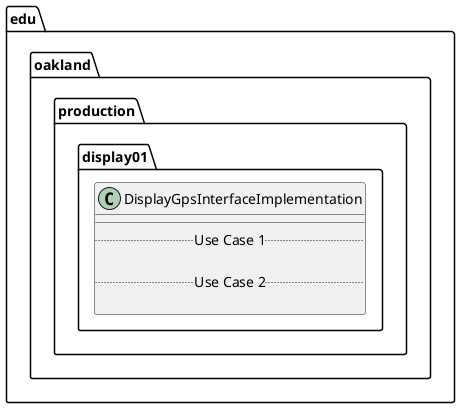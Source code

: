 @startuml DisplayGpsInterfaceImplementation

package edu.oakland.production.display01 {
    class DisplayGpsInterfaceImplementation {
        __
        .. Use Case 1 ..

        .. Use Case 2 ..

    }
}

@enduml